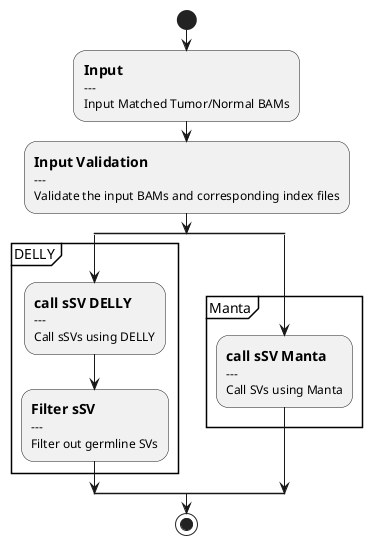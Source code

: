 @startuml
skinparam SwimlaneTitleFontStyle bold

start

:==Input
---
Input Matched Tumor/Normal BAMs;
:==Input Validation
---
Validate the input BAMs and corresponding index files;

split
partition "DELLY" {
    :==call sSV DELLY
    ---
    Call sSVs using DELLY;
    :==Filter sSV
    ---
    Filter out germline SVs;
    }

split again
partition "Manta" {
    :==call sSV Manta
    ---
    Call SVs using Manta;
    }
end split
stop
@enduml